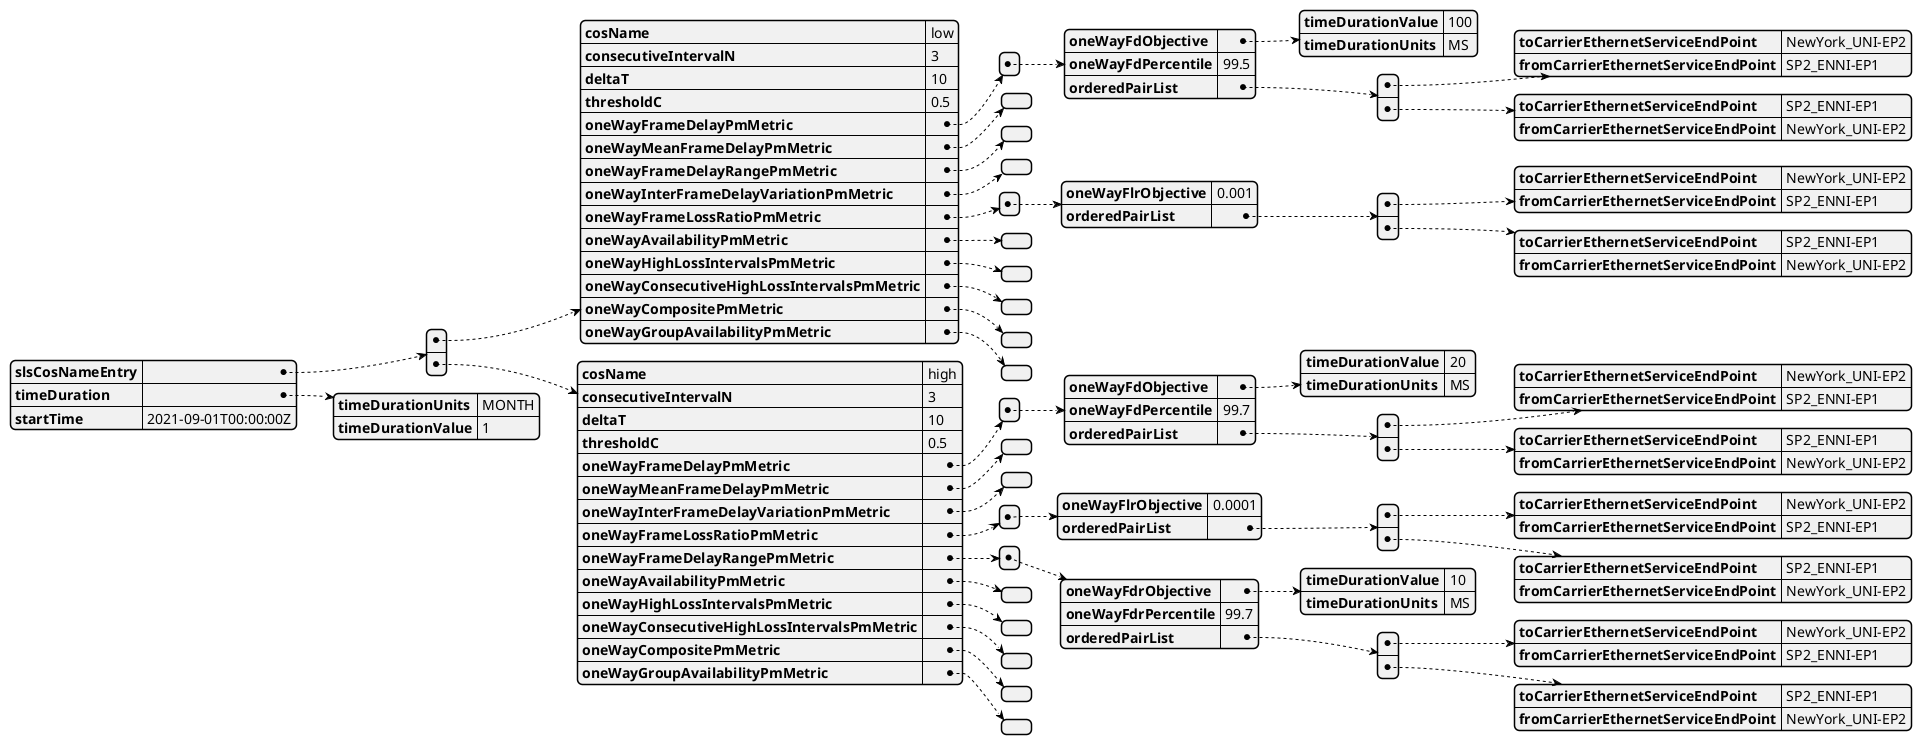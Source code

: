 @startjson
{
  "slsCosNameEntry": [
    {
      "cosName": "low",
      "consecutiveIntervalN": 3,
      "deltaT": 10,
      "thresholdC": 0.5,
      "oneWayFrameDelayPmMetric": [
        {
          "oneWayFdObjective": {
            "timeDurationValue": 100,
            "timeDurationUnits": "MS"
          },
          "oneWayFdPercentile": 99.5,
          "orderedPairList": [
            {
              "toCarrierEthernetServiceEndPoint": "NewYork_UNI-EP2",
              "fromCarrierEthernetServiceEndPoint": "SP2_ENNI-EP1"
            },
            {
              "toCarrierEthernetServiceEndPoint": "SP2_ENNI-EP1",
              "fromCarrierEthernetServiceEndPoint": "NewYork_UNI-EP2"
            }
          ]
        }
      ],
      "oneWayMeanFrameDelayPmMetric": [],
      "oneWayFrameDelayRangePmMetric": [],
      "oneWayInterFrameDelayVariationPmMetric": [],
      "oneWayFrameLossRatioPmMetric": [
        {
          "oneWayFlrObjective": 0.001,
          "orderedPairList": [
            {
              "toCarrierEthernetServiceEndPoint": "NewYork_UNI-EP2",
              "fromCarrierEthernetServiceEndPoint": "SP2_ENNI-EP1"
            },
            {
              "toCarrierEthernetServiceEndPoint": "SP2_ENNI-EP1",
              "fromCarrierEthernetServiceEndPoint": "NewYork_UNI-EP2"
            }
          ]
        }
      ],
      "oneWayAvailabilityPmMetric": [],
      "oneWayHighLossIntervalsPmMetric": [],
      "oneWayConsecutiveHighLossIntervalsPmMetric": [],
      "oneWayCompositePmMetric": [],
      "oneWayGroupAvailabilityPmMetric": []
    },
    {
      "cosName": "high",
      "consecutiveIntervalN": 3,
      "deltaT": 10,
      "thresholdC": 0.5,
      "oneWayFrameDelayPmMetric": [
        {
          "oneWayFdObjective": {
            "timeDurationValue": 20,
            "timeDurationUnits": "MS"
          },
          "oneWayFdPercentile": 99.7,
          "orderedPairList": [
            {
              "toCarrierEthernetServiceEndPoint": "NewYork_UNI-EP2",
              "fromCarrierEthernetServiceEndPoint": "SP2_ENNI-EP1"
            },
            {
              "toCarrierEthernetServiceEndPoint": "SP2_ENNI-EP1",
              "fromCarrierEthernetServiceEndPoint": "NewYork_UNI-EP2"
            }
          ]
        }
      ],
      "oneWayMeanFrameDelayPmMetric": [],
      "oneWayInterFrameDelayVariationPmMetric": [],
      "oneWayFrameLossRatioPmMetric": [
        {
          "oneWayFlrObjective": 0.0001,
          "orderedPairList": [
            {
              "toCarrierEthernetServiceEndPoint": "NewYork_UNI-EP2",
              "fromCarrierEthernetServiceEndPoint": "SP2_ENNI-EP1"
            },
            {
              "toCarrierEthernetServiceEndPoint": "SP2_ENNI-EP1",
              "fromCarrierEthernetServiceEndPoint": "NewYork_UNI-EP2"
            }
          ]
        }
      ],
      "oneWayFrameDelayRangePmMetric": [
        {
          "oneWayFdrObjective": {
            "timeDurationValue": 10,
            "timeDurationUnits": "MS"
          },
          "oneWayFdrPercentile": 99.7,
          "orderedPairList": [
            {
              "toCarrierEthernetServiceEndPoint": "NewYork_UNI-EP2",
              "fromCarrierEthernetServiceEndPoint": "SP2_ENNI-EP1"
            },
            {
              "toCarrierEthernetServiceEndPoint": "SP2_ENNI-EP1",
              "fromCarrierEthernetServiceEndPoint": "NewYork_UNI-EP2"
            }
          ]
        }
      ],
      "oneWayAvailabilityPmMetric": [],
      "oneWayHighLossIntervalsPmMetric": [],
      "oneWayConsecutiveHighLossIntervalsPmMetric": [],
      "oneWayCompositePmMetric": [],
      "oneWayGroupAvailabilityPmMetric": []
    }
  ],
  "timeDuration": {
    "timeDurationUnits": "MONTH",
    "timeDurationValue": 1
  },
  "startTime": "2021-09-01T00:00:00Z"
}
@endjson